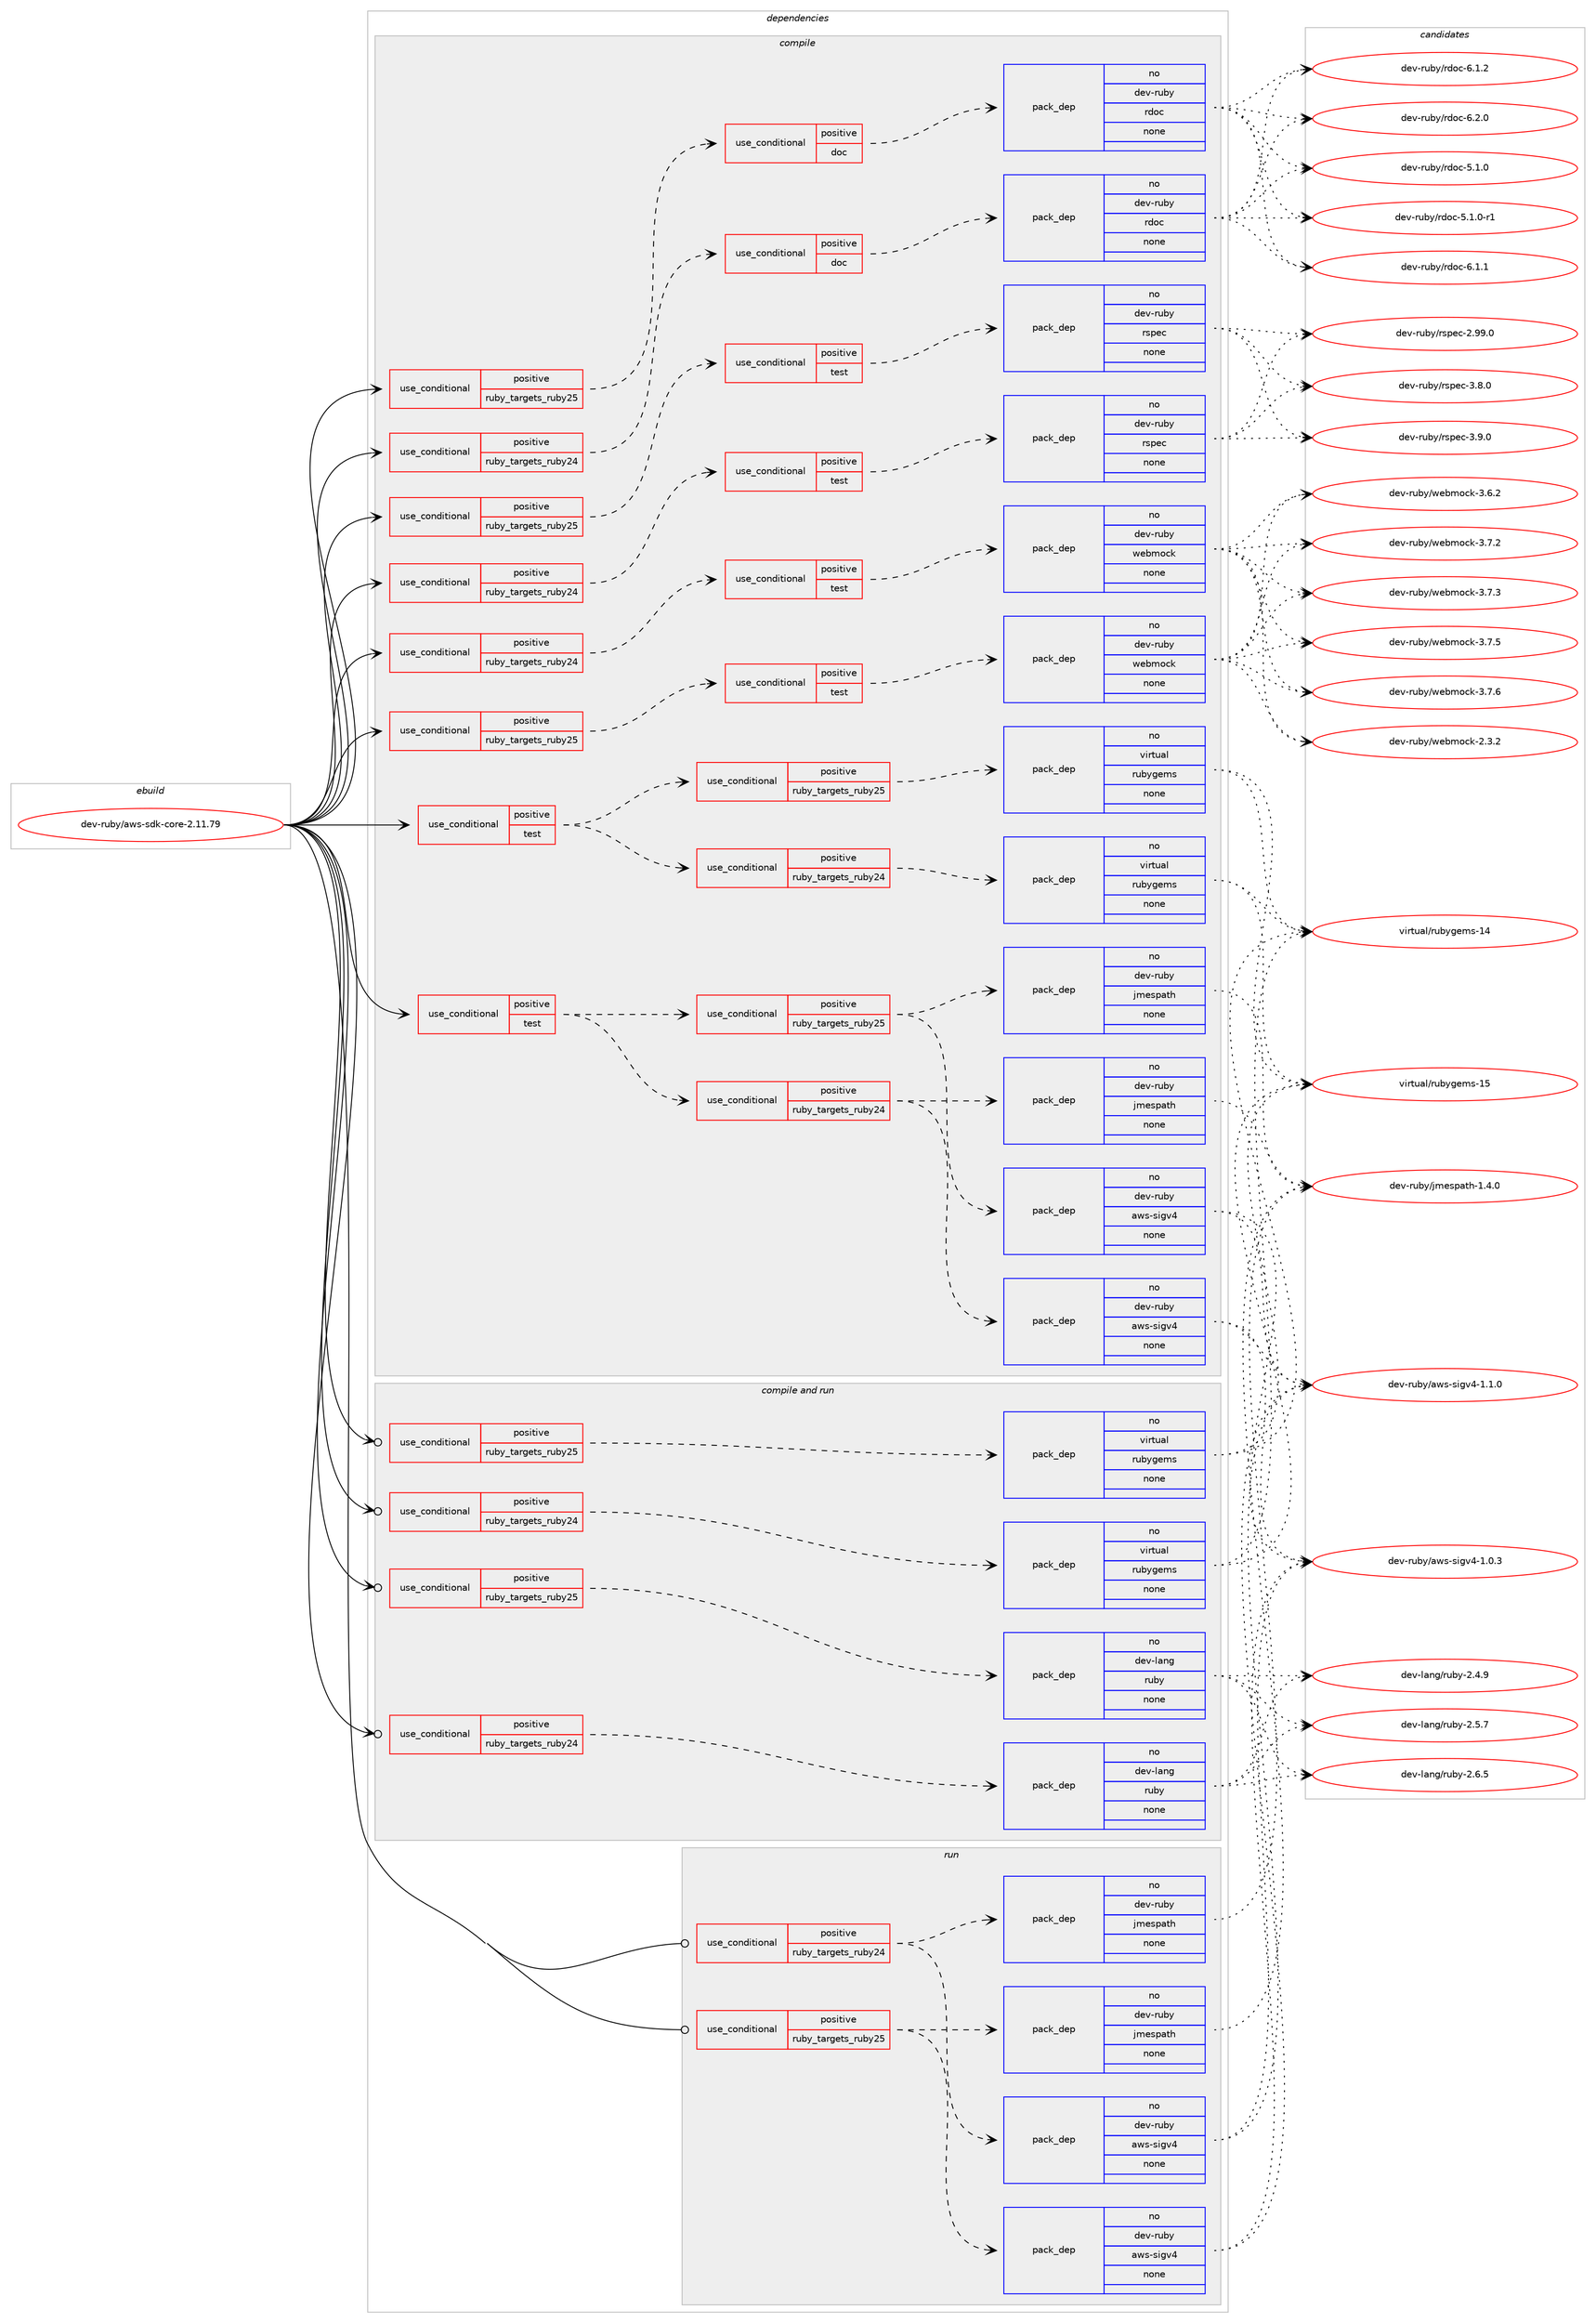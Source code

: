 digraph prolog {

# *************
# Graph options
# *************

newrank=true;
concentrate=true;
compound=true;
graph [rankdir=LR,fontname=Helvetica,fontsize=10,ranksep=1.5];#, ranksep=2.5, nodesep=0.2];
edge  [arrowhead=vee];
node  [fontname=Helvetica,fontsize=10];

# **********
# The ebuild
# **********

subgraph cluster_leftcol {
color=gray;
rank=same;
label=<<i>ebuild</i>>;
id [label="dev-ruby/aws-sdk-core-2.11.79", color=red, width=4, href="../dev-ruby/aws-sdk-core-2.11.79.svg"];
}

# ****************
# The dependencies
# ****************

subgraph cluster_midcol {
color=gray;
label=<<i>dependencies</i>>;
subgraph cluster_compile {
fillcolor="#eeeeee";
style=filled;
label=<<i>compile</i>>;
subgraph cond158532 {
dependency677853 [label=<<TABLE BORDER="0" CELLBORDER="1" CELLSPACING="0" CELLPADDING="4"><TR><TD ROWSPAN="3" CELLPADDING="10">use_conditional</TD></TR><TR><TD>positive</TD></TR><TR><TD>ruby_targets_ruby24</TD></TR></TABLE>>, shape=none, color=red];
subgraph cond158533 {
dependency677854 [label=<<TABLE BORDER="0" CELLBORDER="1" CELLSPACING="0" CELLPADDING="4"><TR><TD ROWSPAN="3" CELLPADDING="10">use_conditional</TD></TR><TR><TD>positive</TD></TR><TR><TD>doc</TD></TR></TABLE>>, shape=none, color=red];
subgraph pack507367 {
dependency677855 [label=<<TABLE BORDER="0" CELLBORDER="1" CELLSPACING="0" CELLPADDING="4" WIDTH="220"><TR><TD ROWSPAN="6" CELLPADDING="30">pack_dep</TD></TR><TR><TD WIDTH="110">no</TD></TR><TR><TD>dev-ruby</TD></TR><TR><TD>rdoc</TD></TR><TR><TD>none</TD></TR><TR><TD></TD></TR></TABLE>>, shape=none, color=blue];
}
dependency677854:e -> dependency677855:w [weight=20,style="dashed",arrowhead="vee"];
}
dependency677853:e -> dependency677854:w [weight=20,style="dashed",arrowhead="vee"];
}
id:e -> dependency677853:w [weight=20,style="solid",arrowhead="vee"];
subgraph cond158534 {
dependency677856 [label=<<TABLE BORDER="0" CELLBORDER="1" CELLSPACING="0" CELLPADDING="4"><TR><TD ROWSPAN="3" CELLPADDING="10">use_conditional</TD></TR><TR><TD>positive</TD></TR><TR><TD>ruby_targets_ruby24</TD></TR></TABLE>>, shape=none, color=red];
subgraph cond158535 {
dependency677857 [label=<<TABLE BORDER="0" CELLBORDER="1" CELLSPACING="0" CELLPADDING="4"><TR><TD ROWSPAN="3" CELLPADDING="10">use_conditional</TD></TR><TR><TD>positive</TD></TR><TR><TD>test</TD></TR></TABLE>>, shape=none, color=red];
subgraph pack507368 {
dependency677858 [label=<<TABLE BORDER="0" CELLBORDER="1" CELLSPACING="0" CELLPADDING="4" WIDTH="220"><TR><TD ROWSPAN="6" CELLPADDING="30">pack_dep</TD></TR><TR><TD WIDTH="110">no</TD></TR><TR><TD>dev-ruby</TD></TR><TR><TD>rspec</TD></TR><TR><TD>none</TD></TR><TR><TD></TD></TR></TABLE>>, shape=none, color=blue];
}
dependency677857:e -> dependency677858:w [weight=20,style="dashed",arrowhead="vee"];
}
dependency677856:e -> dependency677857:w [weight=20,style="dashed",arrowhead="vee"];
}
id:e -> dependency677856:w [weight=20,style="solid",arrowhead="vee"];
subgraph cond158536 {
dependency677859 [label=<<TABLE BORDER="0" CELLBORDER="1" CELLSPACING="0" CELLPADDING="4"><TR><TD ROWSPAN="3" CELLPADDING="10">use_conditional</TD></TR><TR><TD>positive</TD></TR><TR><TD>ruby_targets_ruby24</TD></TR></TABLE>>, shape=none, color=red];
subgraph cond158537 {
dependency677860 [label=<<TABLE BORDER="0" CELLBORDER="1" CELLSPACING="0" CELLPADDING="4"><TR><TD ROWSPAN="3" CELLPADDING="10">use_conditional</TD></TR><TR><TD>positive</TD></TR><TR><TD>test</TD></TR></TABLE>>, shape=none, color=red];
subgraph pack507369 {
dependency677861 [label=<<TABLE BORDER="0" CELLBORDER="1" CELLSPACING="0" CELLPADDING="4" WIDTH="220"><TR><TD ROWSPAN="6" CELLPADDING="30">pack_dep</TD></TR><TR><TD WIDTH="110">no</TD></TR><TR><TD>dev-ruby</TD></TR><TR><TD>webmock</TD></TR><TR><TD>none</TD></TR><TR><TD></TD></TR></TABLE>>, shape=none, color=blue];
}
dependency677860:e -> dependency677861:w [weight=20,style="dashed",arrowhead="vee"];
}
dependency677859:e -> dependency677860:w [weight=20,style="dashed",arrowhead="vee"];
}
id:e -> dependency677859:w [weight=20,style="solid",arrowhead="vee"];
subgraph cond158538 {
dependency677862 [label=<<TABLE BORDER="0" CELLBORDER="1" CELLSPACING="0" CELLPADDING="4"><TR><TD ROWSPAN="3" CELLPADDING="10">use_conditional</TD></TR><TR><TD>positive</TD></TR><TR><TD>ruby_targets_ruby25</TD></TR></TABLE>>, shape=none, color=red];
subgraph cond158539 {
dependency677863 [label=<<TABLE BORDER="0" CELLBORDER="1" CELLSPACING="0" CELLPADDING="4"><TR><TD ROWSPAN="3" CELLPADDING="10">use_conditional</TD></TR><TR><TD>positive</TD></TR><TR><TD>doc</TD></TR></TABLE>>, shape=none, color=red];
subgraph pack507370 {
dependency677864 [label=<<TABLE BORDER="0" CELLBORDER="1" CELLSPACING="0" CELLPADDING="4" WIDTH="220"><TR><TD ROWSPAN="6" CELLPADDING="30">pack_dep</TD></TR><TR><TD WIDTH="110">no</TD></TR><TR><TD>dev-ruby</TD></TR><TR><TD>rdoc</TD></TR><TR><TD>none</TD></TR><TR><TD></TD></TR></TABLE>>, shape=none, color=blue];
}
dependency677863:e -> dependency677864:w [weight=20,style="dashed",arrowhead="vee"];
}
dependency677862:e -> dependency677863:w [weight=20,style="dashed",arrowhead="vee"];
}
id:e -> dependency677862:w [weight=20,style="solid",arrowhead="vee"];
subgraph cond158540 {
dependency677865 [label=<<TABLE BORDER="0" CELLBORDER="1" CELLSPACING="0" CELLPADDING="4"><TR><TD ROWSPAN="3" CELLPADDING="10">use_conditional</TD></TR><TR><TD>positive</TD></TR><TR><TD>ruby_targets_ruby25</TD></TR></TABLE>>, shape=none, color=red];
subgraph cond158541 {
dependency677866 [label=<<TABLE BORDER="0" CELLBORDER="1" CELLSPACING="0" CELLPADDING="4"><TR><TD ROWSPAN="3" CELLPADDING="10">use_conditional</TD></TR><TR><TD>positive</TD></TR><TR><TD>test</TD></TR></TABLE>>, shape=none, color=red];
subgraph pack507371 {
dependency677867 [label=<<TABLE BORDER="0" CELLBORDER="1" CELLSPACING="0" CELLPADDING="4" WIDTH="220"><TR><TD ROWSPAN="6" CELLPADDING="30">pack_dep</TD></TR><TR><TD WIDTH="110">no</TD></TR><TR><TD>dev-ruby</TD></TR><TR><TD>rspec</TD></TR><TR><TD>none</TD></TR><TR><TD></TD></TR></TABLE>>, shape=none, color=blue];
}
dependency677866:e -> dependency677867:w [weight=20,style="dashed",arrowhead="vee"];
}
dependency677865:e -> dependency677866:w [weight=20,style="dashed",arrowhead="vee"];
}
id:e -> dependency677865:w [weight=20,style="solid",arrowhead="vee"];
subgraph cond158542 {
dependency677868 [label=<<TABLE BORDER="0" CELLBORDER="1" CELLSPACING="0" CELLPADDING="4"><TR><TD ROWSPAN="3" CELLPADDING="10">use_conditional</TD></TR><TR><TD>positive</TD></TR><TR><TD>ruby_targets_ruby25</TD></TR></TABLE>>, shape=none, color=red];
subgraph cond158543 {
dependency677869 [label=<<TABLE BORDER="0" CELLBORDER="1" CELLSPACING="0" CELLPADDING="4"><TR><TD ROWSPAN="3" CELLPADDING="10">use_conditional</TD></TR><TR><TD>positive</TD></TR><TR><TD>test</TD></TR></TABLE>>, shape=none, color=red];
subgraph pack507372 {
dependency677870 [label=<<TABLE BORDER="0" CELLBORDER="1" CELLSPACING="0" CELLPADDING="4" WIDTH="220"><TR><TD ROWSPAN="6" CELLPADDING="30">pack_dep</TD></TR><TR><TD WIDTH="110">no</TD></TR><TR><TD>dev-ruby</TD></TR><TR><TD>webmock</TD></TR><TR><TD>none</TD></TR><TR><TD></TD></TR></TABLE>>, shape=none, color=blue];
}
dependency677869:e -> dependency677870:w [weight=20,style="dashed",arrowhead="vee"];
}
dependency677868:e -> dependency677869:w [weight=20,style="dashed",arrowhead="vee"];
}
id:e -> dependency677868:w [weight=20,style="solid",arrowhead="vee"];
subgraph cond158544 {
dependency677871 [label=<<TABLE BORDER="0" CELLBORDER="1" CELLSPACING="0" CELLPADDING="4"><TR><TD ROWSPAN="3" CELLPADDING="10">use_conditional</TD></TR><TR><TD>positive</TD></TR><TR><TD>test</TD></TR></TABLE>>, shape=none, color=red];
subgraph cond158545 {
dependency677872 [label=<<TABLE BORDER="0" CELLBORDER="1" CELLSPACING="0" CELLPADDING="4"><TR><TD ROWSPAN="3" CELLPADDING="10">use_conditional</TD></TR><TR><TD>positive</TD></TR><TR><TD>ruby_targets_ruby24</TD></TR></TABLE>>, shape=none, color=red];
subgraph pack507373 {
dependency677873 [label=<<TABLE BORDER="0" CELLBORDER="1" CELLSPACING="0" CELLPADDING="4" WIDTH="220"><TR><TD ROWSPAN="6" CELLPADDING="30">pack_dep</TD></TR><TR><TD WIDTH="110">no</TD></TR><TR><TD>dev-ruby</TD></TR><TR><TD>aws-sigv4</TD></TR><TR><TD>none</TD></TR><TR><TD></TD></TR></TABLE>>, shape=none, color=blue];
}
dependency677872:e -> dependency677873:w [weight=20,style="dashed",arrowhead="vee"];
subgraph pack507374 {
dependency677874 [label=<<TABLE BORDER="0" CELLBORDER="1" CELLSPACING="0" CELLPADDING="4" WIDTH="220"><TR><TD ROWSPAN="6" CELLPADDING="30">pack_dep</TD></TR><TR><TD WIDTH="110">no</TD></TR><TR><TD>dev-ruby</TD></TR><TR><TD>jmespath</TD></TR><TR><TD>none</TD></TR><TR><TD></TD></TR></TABLE>>, shape=none, color=blue];
}
dependency677872:e -> dependency677874:w [weight=20,style="dashed",arrowhead="vee"];
}
dependency677871:e -> dependency677872:w [weight=20,style="dashed",arrowhead="vee"];
subgraph cond158546 {
dependency677875 [label=<<TABLE BORDER="0" CELLBORDER="1" CELLSPACING="0" CELLPADDING="4"><TR><TD ROWSPAN="3" CELLPADDING="10">use_conditional</TD></TR><TR><TD>positive</TD></TR><TR><TD>ruby_targets_ruby25</TD></TR></TABLE>>, shape=none, color=red];
subgraph pack507375 {
dependency677876 [label=<<TABLE BORDER="0" CELLBORDER="1" CELLSPACING="0" CELLPADDING="4" WIDTH="220"><TR><TD ROWSPAN="6" CELLPADDING="30">pack_dep</TD></TR><TR><TD WIDTH="110">no</TD></TR><TR><TD>dev-ruby</TD></TR><TR><TD>aws-sigv4</TD></TR><TR><TD>none</TD></TR><TR><TD></TD></TR></TABLE>>, shape=none, color=blue];
}
dependency677875:e -> dependency677876:w [weight=20,style="dashed",arrowhead="vee"];
subgraph pack507376 {
dependency677877 [label=<<TABLE BORDER="0" CELLBORDER="1" CELLSPACING="0" CELLPADDING="4" WIDTH="220"><TR><TD ROWSPAN="6" CELLPADDING="30">pack_dep</TD></TR><TR><TD WIDTH="110">no</TD></TR><TR><TD>dev-ruby</TD></TR><TR><TD>jmespath</TD></TR><TR><TD>none</TD></TR><TR><TD></TD></TR></TABLE>>, shape=none, color=blue];
}
dependency677875:e -> dependency677877:w [weight=20,style="dashed",arrowhead="vee"];
}
dependency677871:e -> dependency677875:w [weight=20,style="dashed",arrowhead="vee"];
}
id:e -> dependency677871:w [weight=20,style="solid",arrowhead="vee"];
subgraph cond158547 {
dependency677878 [label=<<TABLE BORDER="0" CELLBORDER="1" CELLSPACING="0" CELLPADDING="4"><TR><TD ROWSPAN="3" CELLPADDING="10">use_conditional</TD></TR><TR><TD>positive</TD></TR><TR><TD>test</TD></TR></TABLE>>, shape=none, color=red];
subgraph cond158548 {
dependency677879 [label=<<TABLE BORDER="0" CELLBORDER="1" CELLSPACING="0" CELLPADDING="4"><TR><TD ROWSPAN="3" CELLPADDING="10">use_conditional</TD></TR><TR><TD>positive</TD></TR><TR><TD>ruby_targets_ruby24</TD></TR></TABLE>>, shape=none, color=red];
subgraph pack507377 {
dependency677880 [label=<<TABLE BORDER="0" CELLBORDER="1" CELLSPACING="0" CELLPADDING="4" WIDTH="220"><TR><TD ROWSPAN="6" CELLPADDING="30">pack_dep</TD></TR><TR><TD WIDTH="110">no</TD></TR><TR><TD>virtual</TD></TR><TR><TD>rubygems</TD></TR><TR><TD>none</TD></TR><TR><TD></TD></TR></TABLE>>, shape=none, color=blue];
}
dependency677879:e -> dependency677880:w [weight=20,style="dashed",arrowhead="vee"];
}
dependency677878:e -> dependency677879:w [weight=20,style="dashed",arrowhead="vee"];
subgraph cond158549 {
dependency677881 [label=<<TABLE BORDER="0" CELLBORDER="1" CELLSPACING="0" CELLPADDING="4"><TR><TD ROWSPAN="3" CELLPADDING="10">use_conditional</TD></TR><TR><TD>positive</TD></TR><TR><TD>ruby_targets_ruby25</TD></TR></TABLE>>, shape=none, color=red];
subgraph pack507378 {
dependency677882 [label=<<TABLE BORDER="0" CELLBORDER="1" CELLSPACING="0" CELLPADDING="4" WIDTH="220"><TR><TD ROWSPAN="6" CELLPADDING="30">pack_dep</TD></TR><TR><TD WIDTH="110">no</TD></TR><TR><TD>virtual</TD></TR><TR><TD>rubygems</TD></TR><TR><TD>none</TD></TR><TR><TD></TD></TR></TABLE>>, shape=none, color=blue];
}
dependency677881:e -> dependency677882:w [weight=20,style="dashed",arrowhead="vee"];
}
dependency677878:e -> dependency677881:w [weight=20,style="dashed",arrowhead="vee"];
}
id:e -> dependency677878:w [weight=20,style="solid",arrowhead="vee"];
}
subgraph cluster_compileandrun {
fillcolor="#eeeeee";
style=filled;
label=<<i>compile and run</i>>;
subgraph cond158550 {
dependency677883 [label=<<TABLE BORDER="0" CELLBORDER="1" CELLSPACING="0" CELLPADDING="4"><TR><TD ROWSPAN="3" CELLPADDING="10">use_conditional</TD></TR><TR><TD>positive</TD></TR><TR><TD>ruby_targets_ruby24</TD></TR></TABLE>>, shape=none, color=red];
subgraph pack507379 {
dependency677884 [label=<<TABLE BORDER="0" CELLBORDER="1" CELLSPACING="0" CELLPADDING="4" WIDTH="220"><TR><TD ROWSPAN="6" CELLPADDING="30">pack_dep</TD></TR><TR><TD WIDTH="110">no</TD></TR><TR><TD>dev-lang</TD></TR><TR><TD>ruby</TD></TR><TR><TD>none</TD></TR><TR><TD></TD></TR></TABLE>>, shape=none, color=blue];
}
dependency677883:e -> dependency677884:w [weight=20,style="dashed",arrowhead="vee"];
}
id:e -> dependency677883:w [weight=20,style="solid",arrowhead="odotvee"];
subgraph cond158551 {
dependency677885 [label=<<TABLE BORDER="0" CELLBORDER="1" CELLSPACING="0" CELLPADDING="4"><TR><TD ROWSPAN="3" CELLPADDING="10">use_conditional</TD></TR><TR><TD>positive</TD></TR><TR><TD>ruby_targets_ruby24</TD></TR></TABLE>>, shape=none, color=red];
subgraph pack507380 {
dependency677886 [label=<<TABLE BORDER="0" CELLBORDER="1" CELLSPACING="0" CELLPADDING="4" WIDTH="220"><TR><TD ROWSPAN="6" CELLPADDING="30">pack_dep</TD></TR><TR><TD WIDTH="110">no</TD></TR><TR><TD>virtual</TD></TR><TR><TD>rubygems</TD></TR><TR><TD>none</TD></TR><TR><TD></TD></TR></TABLE>>, shape=none, color=blue];
}
dependency677885:e -> dependency677886:w [weight=20,style="dashed",arrowhead="vee"];
}
id:e -> dependency677885:w [weight=20,style="solid",arrowhead="odotvee"];
subgraph cond158552 {
dependency677887 [label=<<TABLE BORDER="0" CELLBORDER="1" CELLSPACING="0" CELLPADDING="4"><TR><TD ROWSPAN="3" CELLPADDING="10">use_conditional</TD></TR><TR><TD>positive</TD></TR><TR><TD>ruby_targets_ruby25</TD></TR></TABLE>>, shape=none, color=red];
subgraph pack507381 {
dependency677888 [label=<<TABLE BORDER="0" CELLBORDER="1" CELLSPACING="0" CELLPADDING="4" WIDTH="220"><TR><TD ROWSPAN="6" CELLPADDING="30">pack_dep</TD></TR><TR><TD WIDTH="110">no</TD></TR><TR><TD>dev-lang</TD></TR><TR><TD>ruby</TD></TR><TR><TD>none</TD></TR><TR><TD></TD></TR></TABLE>>, shape=none, color=blue];
}
dependency677887:e -> dependency677888:w [weight=20,style="dashed",arrowhead="vee"];
}
id:e -> dependency677887:w [weight=20,style="solid",arrowhead="odotvee"];
subgraph cond158553 {
dependency677889 [label=<<TABLE BORDER="0" CELLBORDER="1" CELLSPACING="0" CELLPADDING="4"><TR><TD ROWSPAN="3" CELLPADDING="10">use_conditional</TD></TR><TR><TD>positive</TD></TR><TR><TD>ruby_targets_ruby25</TD></TR></TABLE>>, shape=none, color=red];
subgraph pack507382 {
dependency677890 [label=<<TABLE BORDER="0" CELLBORDER="1" CELLSPACING="0" CELLPADDING="4" WIDTH="220"><TR><TD ROWSPAN="6" CELLPADDING="30">pack_dep</TD></TR><TR><TD WIDTH="110">no</TD></TR><TR><TD>virtual</TD></TR><TR><TD>rubygems</TD></TR><TR><TD>none</TD></TR><TR><TD></TD></TR></TABLE>>, shape=none, color=blue];
}
dependency677889:e -> dependency677890:w [weight=20,style="dashed",arrowhead="vee"];
}
id:e -> dependency677889:w [weight=20,style="solid",arrowhead="odotvee"];
}
subgraph cluster_run {
fillcolor="#eeeeee";
style=filled;
label=<<i>run</i>>;
subgraph cond158554 {
dependency677891 [label=<<TABLE BORDER="0" CELLBORDER="1" CELLSPACING="0" CELLPADDING="4"><TR><TD ROWSPAN="3" CELLPADDING="10">use_conditional</TD></TR><TR><TD>positive</TD></TR><TR><TD>ruby_targets_ruby24</TD></TR></TABLE>>, shape=none, color=red];
subgraph pack507383 {
dependency677892 [label=<<TABLE BORDER="0" CELLBORDER="1" CELLSPACING="0" CELLPADDING="4" WIDTH="220"><TR><TD ROWSPAN="6" CELLPADDING="30">pack_dep</TD></TR><TR><TD WIDTH="110">no</TD></TR><TR><TD>dev-ruby</TD></TR><TR><TD>aws-sigv4</TD></TR><TR><TD>none</TD></TR><TR><TD></TD></TR></TABLE>>, shape=none, color=blue];
}
dependency677891:e -> dependency677892:w [weight=20,style="dashed",arrowhead="vee"];
subgraph pack507384 {
dependency677893 [label=<<TABLE BORDER="0" CELLBORDER="1" CELLSPACING="0" CELLPADDING="4" WIDTH="220"><TR><TD ROWSPAN="6" CELLPADDING="30">pack_dep</TD></TR><TR><TD WIDTH="110">no</TD></TR><TR><TD>dev-ruby</TD></TR><TR><TD>jmespath</TD></TR><TR><TD>none</TD></TR><TR><TD></TD></TR></TABLE>>, shape=none, color=blue];
}
dependency677891:e -> dependency677893:w [weight=20,style="dashed",arrowhead="vee"];
}
id:e -> dependency677891:w [weight=20,style="solid",arrowhead="odot"];
subgraph cond158555 {
dependency677894 [label=<<TABLE BORDER="0" CELLBORDER="1" CELLSPACING="0" CELLPADDING="4"><TR><TD ROWSPAN="3" CELLPADDING="10">use_conditional</TD></TR><TR><TD>positive</TD></TR><TR><TD>ruby_targets_ruby25</TD></TR></TABLE>>, shape=none, color=red];
subgraph pack507385 {
dependency677895 [label=<<TABLE BORDER="0" CELLBORDER="1" CELLSPACING="0" CELLPADDING="4" WIDTH="220"><TR><TD ROWSPAN="6" CELLPADDING="30">pack_dep</TD></TR><TR><TD WIDTH="110">no</TD></TR><TR><TD>dev-ruby</TD></TR><TR><TD>aws-sigv4</TD></TR><TR><TD>none</TD></TR><TR><TD></TD></TR></TABLE>>, shape=none, color=blue];
}
dependency677894:e -> dependency677895:w [weight=20,style="dashed",arrowhead="vee"];
subgraph pack507386 {
dependency677896 [label=<<TABLE BORDER="0" CELLBORDER="1" CELLSPACING="0" CELLPADDING="4" WIDTH="220"><TR><TD ROWSPAN="6" CELLPADDING="30">pack_dep</TD></TR><TR><TD WIDTH="110">no</TD></TR><TR><TD>dev-ruby</TD></TR><TR><TD>jmespath</TD></TR><TR><TD>none</TD></TR><TR><TD></TD></TR></TABLE>>, shape=none, color=blue];
}
dependency677894:e -> dependency677896:w [weight=20,style="dashed",arrowhead="vee"];
}
id:e -> dependency677894:w [weight=20,style="solid",arrowhead="odot"];
}
}

# **************
# The candidates
# **************

subgraph cluster_choices {
rank=same;
color=gray;
label=<<i>candidates</i>>;

subgraph choice507367 {
color=black;
nodesep=1;
choice10010111845114117981214711410011199455346494648 [label="dev-ruby/rdoc-5.1.0", color=red, width=4,href="../dev-ruby/rdoc-5.1.0.svg"];
choice100101118451141179812147114100111994553464946484511449 [label="dev-ruby/rdoc-5.1.0-r1", color=red, width=4,href="../dev-ruby/rdoc-5.1.0-r1.svg"];
choice10010111845114117981214711410011199455446494649 [label="dev-ruby/rdoc-6.1.1", color=red, width=4,href="../dev-ruby/rdoc-6.1.1.svg"];
choice10010111845114117981214711410011199455446494650 [label="dev-ruby/rdoc-6.1.2", color=red, width=4,href="../dev-ruby/rdoc-6.1.2.svg"];
choice10010111845114117981214711410011199455446504648 [label="dev-ruby/rdoc-6.2.0", color=red, width=4,href="../dev-ruby/rdoc-6.2.0.svg"];
dependency677855:e -> choice10010111845114117981214711410011199455346494648:w [style=dotted,weight="100"];
dependency677855:e -> choice100101118451141179812147114100111994553464946484511449:w [style=dotted,weight="100"];
dependency677855:e -> choice10010111845114117981214711410011199455446494649:w [style=dotted,weight="100"];
dependency677855:e -> choice10010111845114117981214711410011199455446494650:w [style=dotted,weight="100"];
dependency677855:e -> choice10010111845114117981214711410011199455446504648:w [style=dotted,weight="100"];
}
subgraph choice507368 {
color=black;
nodesep=1;
choice1001011184511411798121471141151121019945504657574648 [label="dev-ruby/rspec-2.99.0", color=red, width=4,href="../dev-ruby/rspec-2.99.0.svg"];
choice10010111845114117981214711411511210199455146564648 [label="dev-ruby/rspec-3.8.0", color=red, width=4,href="../dev-ruby/rspec-3.8.0.svg"];
choice10010111845114117981214711411511210199455146574648 [label="dev-ruby/rspec-3.9.0", color=red, width=4,href="../dev-ruby/rspec-3.9.0.svg"];
dependency677858:e -> choice1001011184511411798121471141151121019945504657574648:w [style=dotted,weight="100"];
dependency677858:e -> choice10010111845114117981214711411511210199455146564648:w [style=dotted,weight="100"];
dependency677858:e -> choice10010111845114117981214711411511210199455146574648:w [style=dotted,weight="100"];
}
subgraph choice507369 {
color=black;
nodesep=1;
choice1001011184511411798121471191019810911199107455046514650 [label="dev-ruby/webmock-2.3.2", color=red, width=4,href="../dev-ruby/webmock-2.3.2.svg"];
choice1001011184511411798121471191019810911199107455146544650 [label="dev-ruby/webmock-3.6.2", color=red, width=4,href="../dev-ruby/webmock-3.6.2.svg"];
choice1001011184511411798121471191019810911199107455146554650 [label="dev-ruby/webmock-3.7.2", color=red, width=4,href="../dev-ruby/webmock-3.7.2.svg"];
choice1001011184511411798121471191019810911199107455146554651 [label="dev-ruby/webmock-3.7.3", color=red, width=4,href="../dev-ruby/webmock-3.7.3.svg"];
choice1001011184511411798121471191019810911199107455146554653 [label="dev-ruby/webmock-3.7.5", color=red, width=4,href="../dev-ruby/webmock-3.7.5.svg"];
choice1001011184511411798121471191019810911199107455146554654 [label="dev-ruby/webmock-3.7.6", color=red, width=4,href="../dev-ruby/webmock-3.7.6.svg"];
dependency677861:e -> choice1001011184511411798121471191019810911199107455046514650:w [style=dotted,weight="100"];
dependency677861:e -> choice1001011184511411798121471191019810911199107455146544650:w [style=dotted,weight="100"];
dependency677861:e -> choice1001011184511411798121471191019810911199107455146554650:w [style=dotted,weight="100"];
dependency677861:e -> choice1001011184511411798121471191019810911199107455146554651:w [style=dotted,weight="100"];
dependency677861:e -> choice1001011184511411798121471191019810911199107455146554653:w [style=dotted,weight="100"];
dependency677861:e -> choice1001011184511411798121471191019810911199107455146554654:w [style=dotted,weight="100"];
}
subgraph choice507370 {
color=black;
nodesep=1;
choice10010111845114117981214711410011199455346494648 [label="dev-ruby/rdoc-5.1.0", color=red, width=4,href="../dev-ruby/rdoc-5.1.0.svg"];
choice100101118451141179812147114100111994553464946484511449 [label="dev-ruby/rdoc-5.1.0-r1", color=red, width=4,href="../dev-ruby/rdoc-5.1.0-r1.svg"];
choice10010111845114117981214711410011199455446494649 [label="dev-ruby/rdoc-6.1.1", color=red, width=4,href="../dev-ruby/rdoc-6.1.1.svg"];
choice10010111845114117981214711410011199455446494650 [label="dev-ruby/rdoc-6.1.2", color=red, width=4,href="../dev-ruby/rdoc-6.1.2.svg"];
choice10010111845114117981214711410011199455446504648 [label="dev-ruby/rdoc-6.2.0", color=red, width=4,href="../dev-ruby/rdoc-6.2.0.svg"];
dependency677864:e -> choice10010111845114117981214711410011199455346494648:w [style=dotted,weight="100"];
dependency677864:e -> choice100101118451141179812147114100111994553464946484511449:w [style=dotted,weight="100"];
dependency677864:e -> choice10010111845114117981214711410011199455446494649:w [style=dotted,weight="100"];
dependency677864:e -> choice10010111845114117981214711410011199455446494650:w [style=dotted,weight="100"];
dependency677864:e -> choice10010111845114117981214711410011199455446504648:w [style=dotted,weight="100"];
}
subgraph choice507371 {
color=black;
nodesep=1;
choice1001011184511411798121471141151121019945504657574648 [label="dev-ruby/rspec-2.99.0", color=red, width=4,href="../dev-ruby/rspec-2.99.0.svg"];
choice10010111845114117981214711411511210199455146564648 [label="dev-ruby/rspec-3.8.0", color=red, width=4,href="../dev-ruby/rspec-3.8.0.svg"];
choice10010111845114117981214711411511210199455146574648 [label="dev-ruby/rspec-3.9.0", color=red, width=4,href="../dev-ruby/rspec-3.9.0.svg"];
dependency677867:e -> choice1001011184511411798121471141151121019945504657574648:w [style=dotted,weight="100"];
dependency677867:e -> choice10010111845114117981214711411511210199455146564648:w [style=dotted,weight="100"];
dependency677867:e -> choice10010111845114117981214711411511210199455146574648:w [style=dotted,weight="100"];
}
subgraph choice507372 {
color=black;
nodesep=1;
choice1001011184511411798121471191019810911199107455046514650 [label="dev-ruby/webmock-2.3.2", color=red, width=4,href="../dev-ruby/webmock-2.3.2.svg"];
choice1001011184511411798121471191019810911199107455146544650 [label="dev-ruby/webmock-3.6.2", color=red, width=4,href="../dev-ruby/webmock-3.6.2.svg"];
choice1001011184511411798121471191019810911199107455146554650 [label="dev-ruby/webmock-3.7.2", color=red, width=4,href="../dev-ruby/webmock-3.7.2.svg"];
choice1001011184511411798121471191019810911199107455146554651 [label="dev-ruby/webmock-3.7.3", color=red, width=4,href="../dev-ruby/webmock-3.7.3.svg"];
choice1001011184511411798121471191019810911199107455146554653 [label="dev-ruby/webmock-3.7.5", color=red, width=4,href="../dev-ruby/webmock-3.7.5.svg"];
choice1001011184511411798121471191019810911199107455146554654 [label="dev-ruby/webmock-3.7.6", color=red, width=4,href="../dev-ruby/webmock-3.7.6.svg"];
dependency677870:e -> choice1001011184511411798121471191019810911199107455046514650:w [style=dotted,weight="100"];
dependency677870:e -> choice1001011184511411798121471191019810911199107455146544650:w [style=dotted,weight="100"];
dependency677870:e -> choice1001011184511411798121471191019810911199107455146554650:w [style=dotted,weight="100"];
dependency677870:e -> choice1001011184511411798121471191019810911199107455146554651:w [style=dotted,weight="100"];
dependency677870:e -> choice1001011184511411798121471191019810911199107455146554653:w [style=dotted,weight="100"];
dependency677870:e -> choice1001011184511411798121471191019810911199107455146554654:w [style=dotted,weight="100"];
}
subgraph choice507373 {
color=black;
nodesep=1;
choice100101118451141179812147971191154511510510311852454946484651 [label="dev-ruby/aws-sigv4-1.0.3", color=red, width=4,href="../dev-ruby/aws-sigv4-1.0.3.svg"];
choice100101118451141179812147971191154511510510311852454946494648 [label="dev-ruby/aws-sigv4-1.1.0", color=red, width=4,href="../dev-ruby/aws-sigv4-1.1.0.svg"];
dependency677873:e -> choice100101118451141179812147971191154511510510311852454946484651:w [style=dotted,weight="100"];
dependency677873:e -> choice100101118451141179812147971191154511510510311852454946494648:w [style=dotted,weight="100"];
}
subgraph choice507374 {
color=black;
nodesep=1;
choice10010111845114117981214710610910111511297116104454946524648 [label="dev-ruby/jmespath-1.4.0", color=red, width=4,href="../dev-ruby/jmespath-1.4.0.svg"];
dependency677874:e -> choice10010111845114117981214710610910111511297116104454946524648:w [style=dotted,weight="100"];
}
subgraph choice507375 {
color=black;
nodesep=1;
choice100101118451141179812147971191154511510510311852454946484651 [label="dev-ruby/aws-sigv4-1.0.3", color=red, width=4,href="../dev-ruby/aws-sigv4-1.0.3.svg"];
choice100101118451141179812147971191154511510510311852454946494648 [label="dev-ruby/aws-sigv4-1.1.0", color=red, width=4,href="../dev-ruby/aws-sigv4-1.1.0.svg"];
dependency677876:e -> choice100101118451141179812147971191154511510510311852454946484651:w [style=dotted,weight="100"];
dependency677876:e -> choice100101118451141179812147971191154511510510311852454946494648:w [style=dotted,weight="100"];
}
subgraph choice507376 {
color=black;
nodesep=1;
choice10010111845114117981214710610910111511297116104454946524648 [label="dev-ruby/jmespath-1.4.0", color=red, width=4,href="../dev-ruby/jmespath-1.4.0.svg"];
dependency677877:e -> choice10010111845114117981214710610910111511297116104454946524648:w [style=dotted,weight="100"];
}
subgraph choice507377 {
color=black;
nodesep=1;
choice118105114116117971084711411798121103101109115454952 [label="virtual/rubygems-14", color=red, width=4,href="../virtual/rubygems-14.svg"];
choice118105114116117971084711411798121103101109115454953 [label="virtual/rubygems-15", color=red, width=4,href="../virtual/rubygems-15.svg"];
dependency677880:e -> choice118105114116117971084711411798121103101109115454952:w [style=dotted,weight="100"];
dependency677880:e -> choice118105114116117971084711411798121103101109115454953:w [style=dotted,weight="100"];
}
subgraph choice507378 {
color=black;
nodesep=1;
choice118105114116117971084711411798121103101109115454952 [label="virtual/rubygems-14", color=red, width=4,href="../virtual/rubygems-14.svg"];
choice118105114116117971084711411798121103101109115454953 [label="virtual/rubygems-15", color=red, width=4,href="../virtual/rubygems-15.svg"];
dependency677882:e -> choice118105114116117971084711411798121103101109115454952:w [style=dotted,weight="100"];
dependency677882:e -> choice118105114116117971084711411798121103101109115454953:w [style=dotted,weight="100"];
}
subgraph choice507379 {
color=black;
nodesep=1;
choice10010111845108971101034711411798121455046524657 [label="dev-lang/ruby-2.4.9", color=red, width=4,href="../dev-lang/ruby-2.4.9.svg"];
choice10010111845108971101034711411798121455046534655 [label="dev-lang/ruby-2.5.7", color=red, width=4,href="../dev-lang/ruby-2.5.7.svg"];
choice10010111845108971101034711411798121455046544653 [label="dev-lang/ruby-2.6.5", color=red, width=4,href="../dev-lang/ruby-2.6.5.svg"];
dependency677884:e -> choice10010111845108971101034711411798121455046524657:w [style=dotted,weight="100"];
dependency677884:e -> choice10010111845108971101034711411798121455046534655:w [style=dotted,weight="100"];
dependency677884:e -> choice10010111845108971101034711411798121455046544653:w [style=dotted,weight="100"];
}
subgraph choice507380 {
color=black;
nodesep=1;
choice118105114116117971084711411798121103101109115454952 [label="virtual/rubygems-14", color=red, width=4,href="../virtual/rubygems-14.svg"];
choice118105114116117971084711411798121103101109115454953 [label="virtual/rubygems-15", color=red, width=4,href="../virtual/rubygems-15.svg"];
dependency677886:e -> choice118105114116117971084711411798121103101109115454952:w [style=dotted,weight="100"];
dependency677886:e -> choice118105114116117971084711411798121103101109115454953:w [style=dotted,weight="100"];
}
subgraph choice507381 {
color=black;
nodesep=1;
choice10010111845108971101034711411798121455046524657 [label="dev-lang/ruby-2.4.9", color=red, width=4,href="../dev-lang/ruby-2.4.9.svg"];
choice10010111845108971101034711411798121455046534655 [label="dev-lang/ruby-2.5.7", color=red, width=4,href="../dev-lang/ruby-2.5.7.svg"];
choice10010111845108971101034711411798121455046544653 [label="dev-lang/ruby-2.6.5", color=red, width=4,href="../dev-lang/ruby-2.6.5.svg"];
dependency677888:e -> choice10010111845108971101034711411798121455046524657:w [style=dotted,weight="100"];
dependency677888:e -> choice10010111845108971101034711411798121455046534655:w [style=dotted,weight="100"];
dependency677888:e -> choice10010111845108971101034711411798121455046544653:w [style=dotted,weight="100"];
}
subgraph choice507382 {
color=black;
nodesep=1;
choice118105114116117971084711411798121103101109115454952 [label="virtual/rubygems-14", color=red, width=4,href="../virtual/rubygems-14.svg"];
choice118105114116117971084711411798121103101109115454953 [label="virtual/rubygems-15", color=red, width=4,href="../virtual/rubygems-15.svg"];
dependency677890:e -> choice118105114116117971084711411798121103101109115454952:w [style=dotted,weight="100"];
dependency677890:e -> choice118105114116117971084711411798121103101109115454953:w [style=dotted,weight="100"];
}
subgraph choice507383 {
color=black;
nodesep=1;
choice100101118451141179812147971191154511510510311852454946484651 [label="dev-ruby/aws-sigv4-1.0.3", color=red, width=4,href="../dev-ruby/aws-sigv4-1.0.3.svg"];
choice100101118451141179812147971191154511510510311852454946494648 [label="dev-ruby/aws-sigv4-1.1.0", color=red, width=4,href="../dev-ruby/aws-sigv4-1.1.0.svg"];
dependency677892:e -> choice100101118451141179812147971191154511510510311852454946484651:w [style=dotted,weight="100"];
dependency677892:e -> choice100101118451141179812147971191154511510510311852454946494648:w [style=dotted,weight="100"];
}
subgraph choice507384 {
color=black;
nodesep=1;
choice10010111845114117981214710610910111511297116104454946524648 [label="dev-ruby/jmespath-1.4.0", color=red, width=4,href="../dev-ruby/jmespath-1.4.0.svg"];
dependency677893:e -> choice10010111845114117981214710610910111511297116104454946524648:w [style=dotted,weight="100"];
}
subgraph choice507385 {
color=black;
nodesep=1;
choice100101118451141179812147971191154511510510311852454946484651 [label="dev-ruby/aws-sigv4-1.0.3", color=red, width=4,href="../dev-ruby/aws-sigv4-1.0.3.svg"];
choice100101118451141179812147971191154511510510311852454946494648 [label="dev-ruby/aws-sigv4-1.1.0", color=red, width=4,href="../dev-ruby/aws-sigv4-1.1.0.svg"];
dependency677895:e -> choice100101118451141179812147971191154511510510311852454946484651:w [style=dotted,weight="100"];
dependency677895:e -> choice100101118451141179812147971191154511510510311852454946494648:w [style=dotted,weight="100"];
}
subgraph choice507386 {
color=black;
nodesep=1;
choice10010111845114117981214710610910111511297116104454946524648 [label="dev-ruby/jmespath-1.4.0", color=red, width=4,href="../dev-ruby/jmespath-1.4.0.svg"];
dependency677896:e -> choice10010111845114117981214710610910111511297116104454946524648:w [style=dotted,weight="100"];
}
}

}
